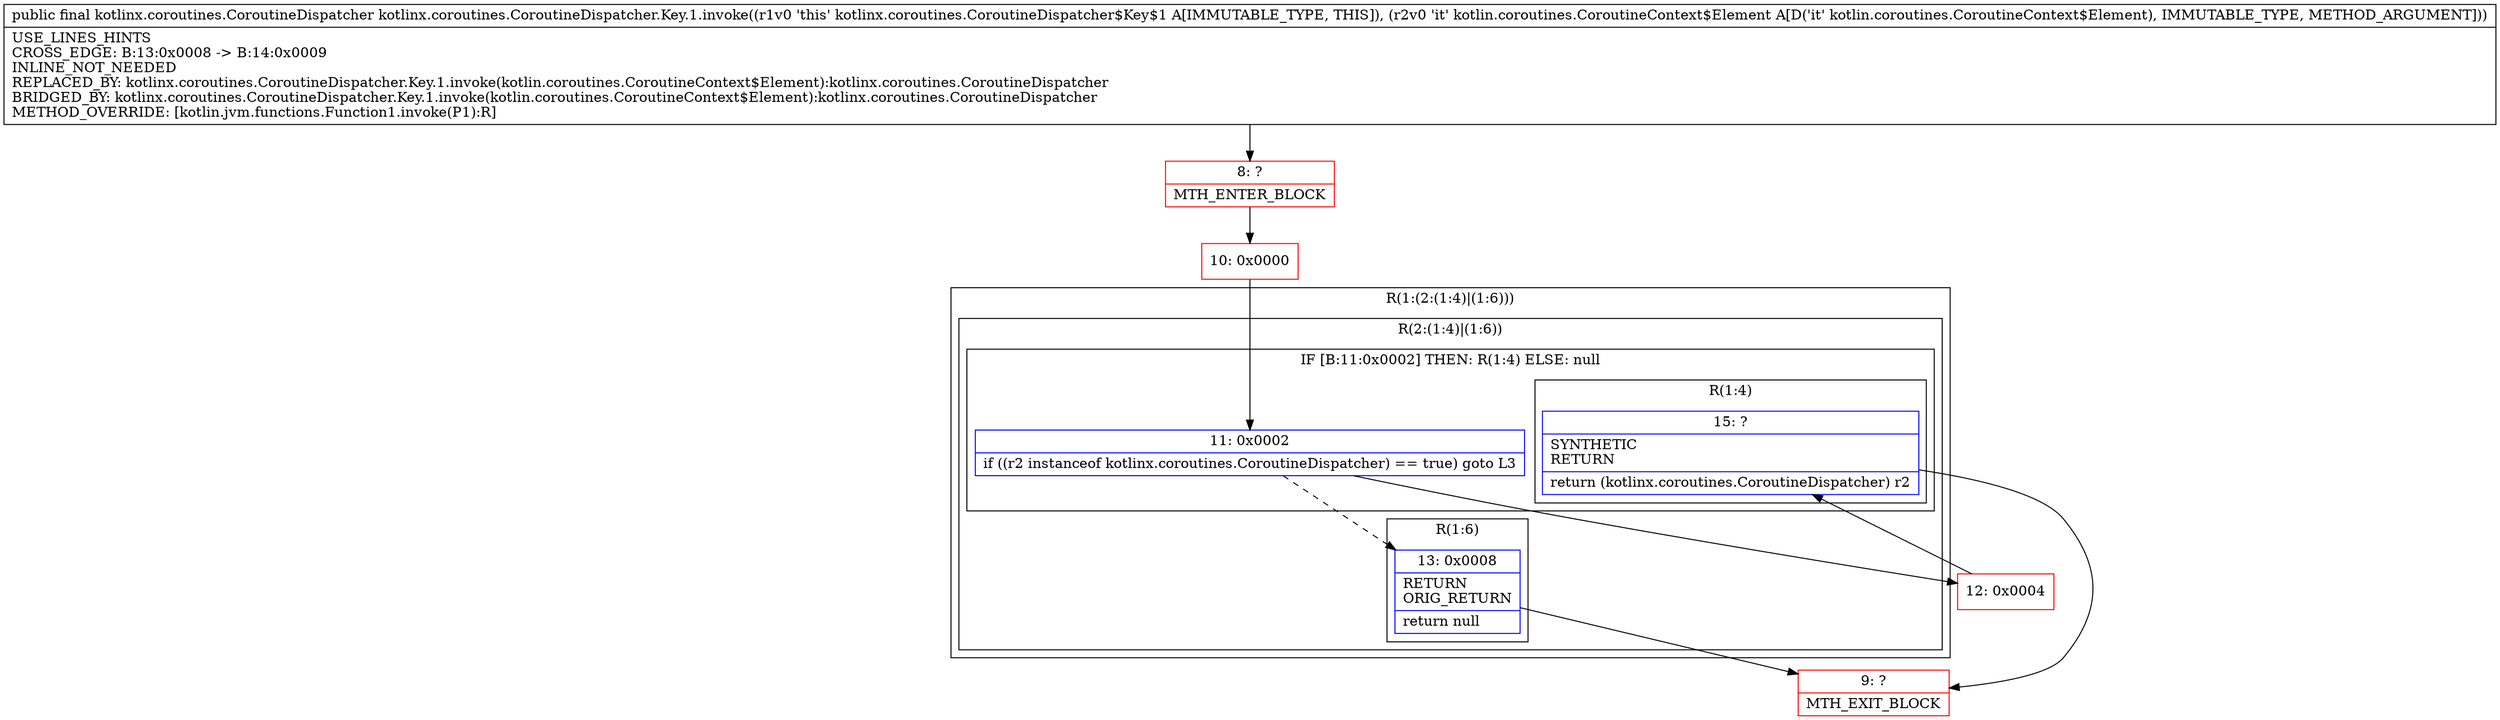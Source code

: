 digraph "CFG forkotlinx.coroutines.CoroutineDispatcher.Key.1.invoke(Lkotlin\/coroutines\/CoroutineContext$Element;)Lkotlinx\/coroutines\/CoroutineDispatcher;" {
subgraph cluster_Region_1180927791 {
label = "R(1:(2:(1:4)|(1:6)))";
node [shape=record,color=blue];
subgraph cluster_Region_835650097 {
label = "R(2:(1:4)|(1:6))";
node [shape=record,color=blue];
subgraph cluster_IfRegion_1808396314 {
label = "IF [B:11:0x0002] THEN: R(1:4) ELSE: null";
node [shape=record,color=blue];
Node_11 [shape=record,label="{11\:\ 0x0002|if ((r2 instanceof kotlinx.coroutines.CoroutineDispatcher) == true) goto L3\l}"];
subgraph cluster_Region_859801711 {
label = "R(1:4)";
node [shape=record,color=blue];
Node_15 [shape=record,label="{15\:\ ?|SYNTHETIC\lRETURN\l|return (kotlinx.coroutines.CoroutineDispatcher) r2\l}"];
}
}
subgraph cluster_Region_1774140376 {
label = "R(1:6)";
node [shape=record,color=blue];
Node_13 [shape=record,label="{13\:\ 0x0008|RETURN\lORIG_RETURN\l|return null\l}"];
}
}
}
Node_8 [shape=record,color=red,label="{8\:\ ?|MTH_ENTER_BLOCK\l}"];
Node_10 [shape=record,color=red,label="{10\:\ 0x0000}"];
Node_12 [shape=record,color=red,label="{12\:\ 0x0004}"];
Node_9 [shape=record,color=red,label="{9\:\ ?|MTH_EXIT_BLOCK\l}"];
MethodNode[shape=record,label="{public final kotlinx.coroutines.CoroutineDispatcher kotlinx.coroutines.CoroutineDispatcher.Key.1.invoke((r1v0 'this' kotlinx.coroutines.CoroutineDispatcher$Key$1 A[IMMUTABLE_TYPE, THIS]), (r2v0 'it' kotlin.coroutines.CoroutineContext$Element A[D('it' kotlin.coroutines.CoroutineContext$Element), IMMUTABLE_TYPE, METHOD_ARGUMENT]))  | USE_LINES_HINTS\lCROSS_EDGE: B:13:0x0008 \-\> B:14:0x0009\lINLINE_NOT_NEEDED\lREPLACED_BY: kotlinx.coroutines.CoroutineDispatcher.Key.1.invoke(kotlin.coroutines.CoroutineContext$Element):kotlinx.coroutines.CoroutineDispatcher\lBRIDGED_BY: kotlinx.coroutines.CoroutineDispatcher.Key.1.invoke(kotlin.coroutines.CoroutineContext$Element):kotlinx.coroutines.CoroutineDispatcher\lMETHOD_OVERRIDE: [kotlin.jvm.functions.Function1.invoke(P1):R]\l}"];
MethodNode -> Node_8;Node_11 -> Node_12;
Node_11 -> Node_13[style=dashed];
Node_15 -> Node_9;
Node_13 -> Node_9;
Node_8 -> Node_10;
Node_10 -> Node_11;
Node_12 -> Node_15;
}

